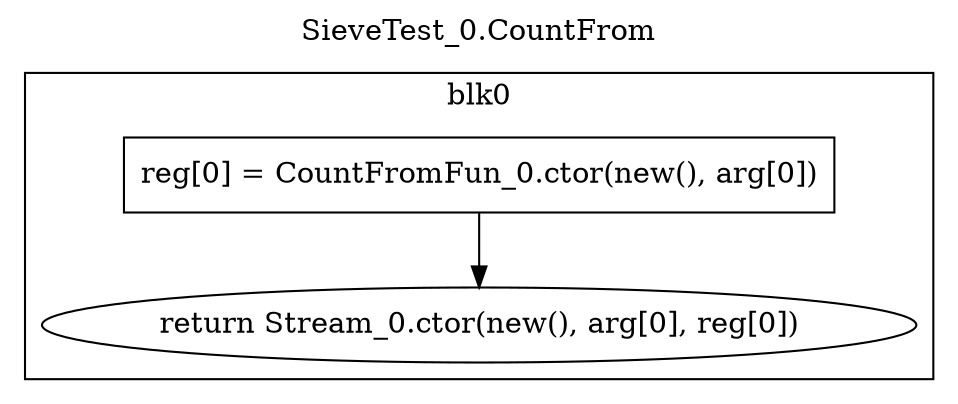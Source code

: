 digraph {
  rankdir=TB;
  b0_l0 -> b0_ret
  b0_l0 [label="reg[0] = CountFromFun_0.ctor(new(), arg[0])\n", shape=box]
  b0_ret [label="return Stream_0.ctor(new(), arg[0], reg[0])"]
  subgraph cluster_b0 {
    label = "blk0";
    b0_l0;
    b0_ret;
  }
  labelloc="t"
  label="SieveTest_0.CountFrom"
}